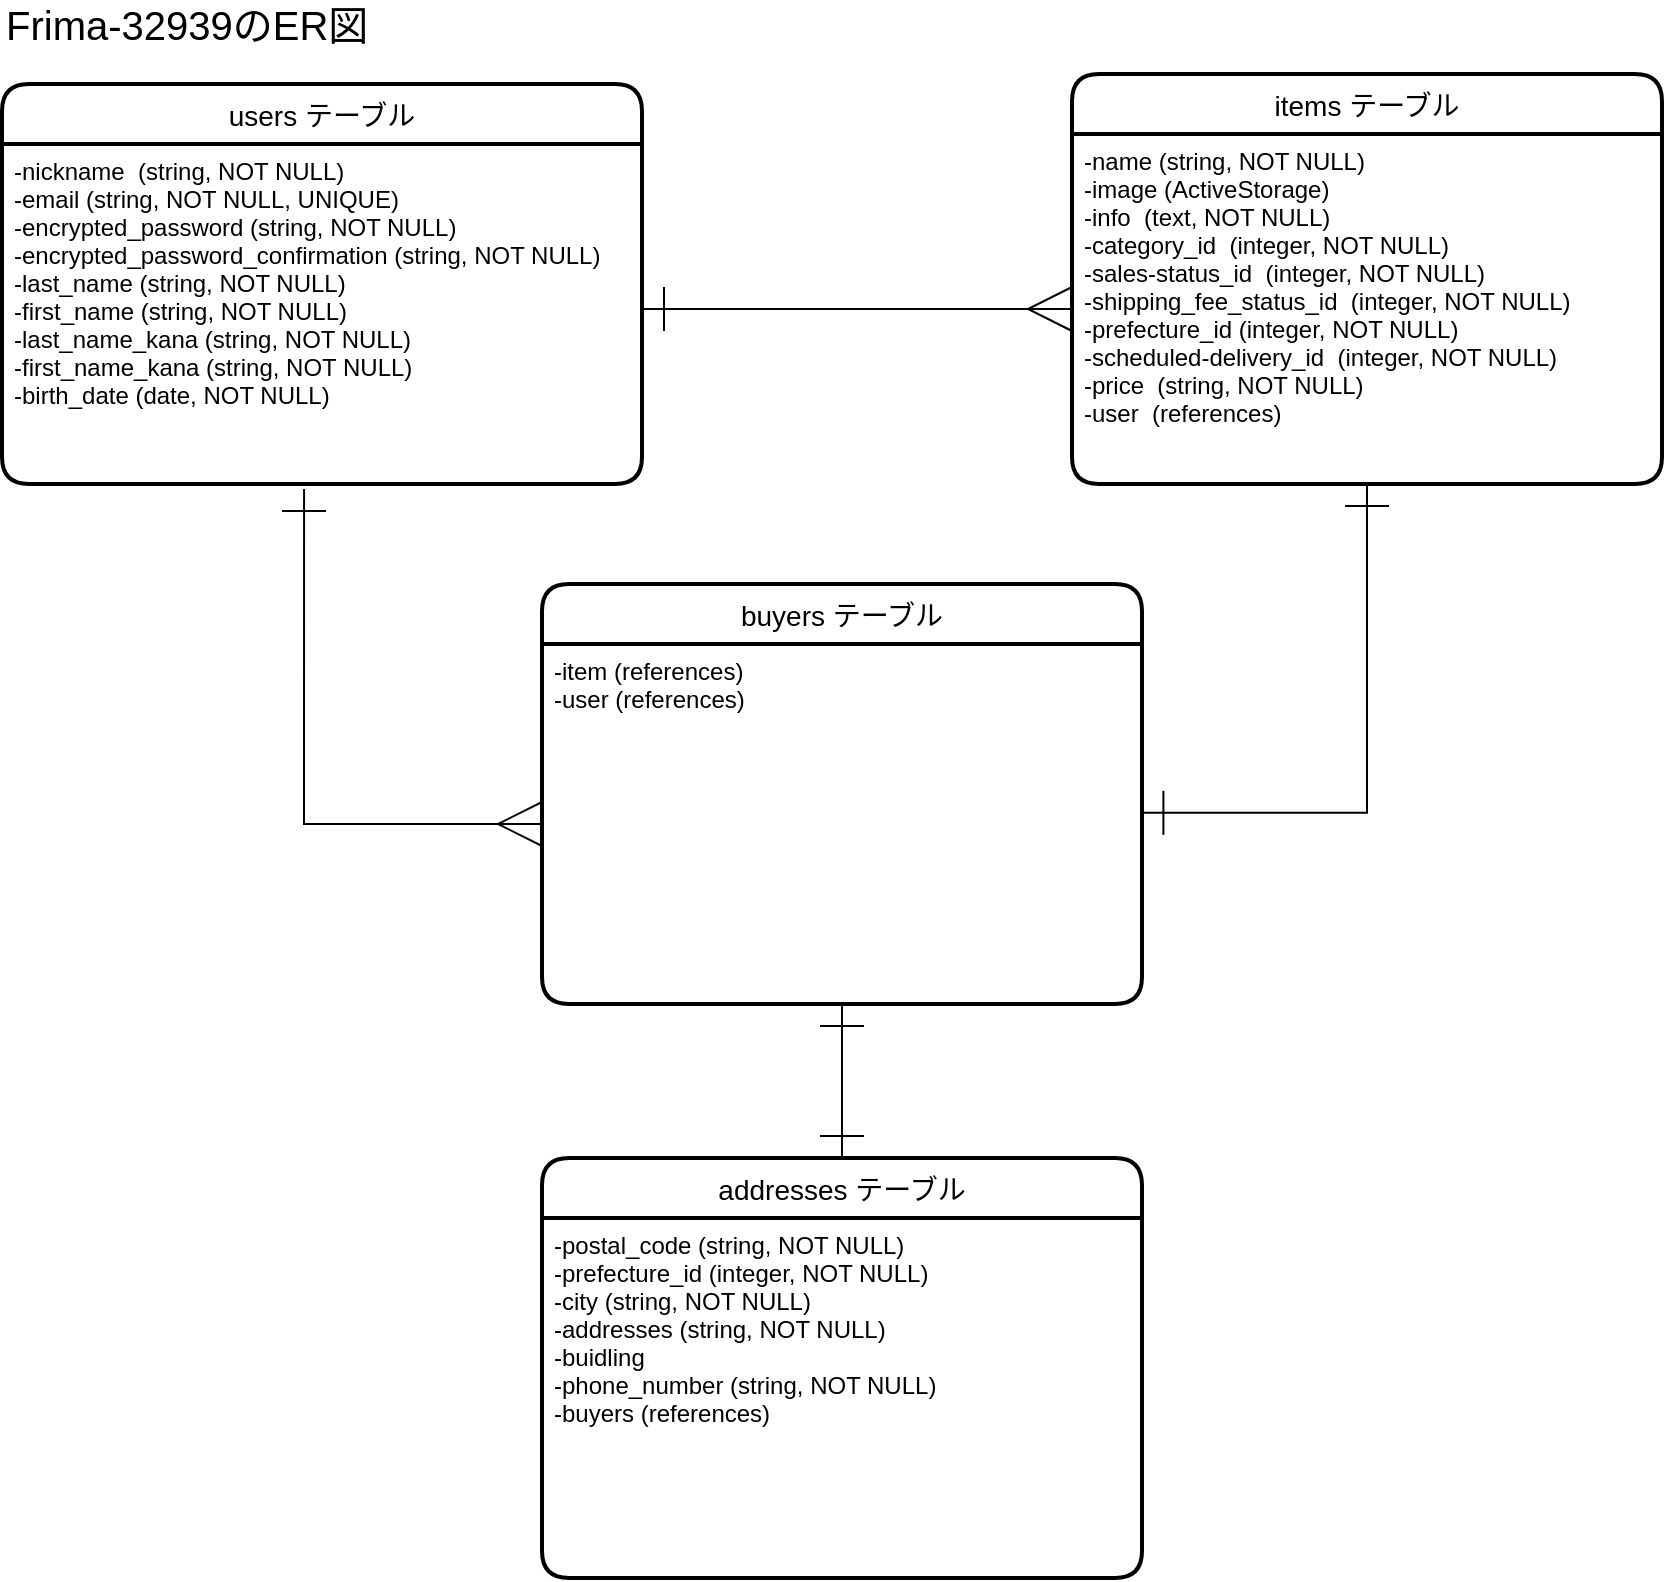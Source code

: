 <mxfile>
    <diagram id="cXVRWl-kXxfI3ZkaP6SK" name="ページ1">
        <mxGraphModel dx="476" dy="323" grid="1" gridSize="10" guides="1" tooltips="1" connect="1" arrows="1" fold="1" page="1" pageScale="1" pageWidth="1169" pageHeight="827" math="0" shadow="0">
            <root>
                <mxCell id="0"/>
                <mxCell id="1" parent="0"/>
                <mxCell id="2" value="users テーブル" style="swimlane;childLayout=stackLayout;horizontal=1;startSize=30;horizontalStack=0;rounded=1;fontSize=14;fontStyle=0;strokeWidth=2;resizeParent=0;resizeLast=1;shadow=0;dashed=0;align=center;" parent="1" vertex="1">
                    <mxGeometry x="50" y="80" width="320" height="200" as="geometry"/>
                </mxCell>
                <mxCell id="3" value="-nickname  (string, NOT NULL)&#10;-email (string, NOT NULL, UNIQUE)&#10;-encrypted_password (string, NOT NULL)&#10;-encrypted_password_confirmation (string, NOT NULL)&#10;-last_name (string, NOT NULL)&#10;-first_name (string, NOT NULL)&#10;-last_name_kana (string, NOT NULL)&#10;-first_name_kana (string, NOT NULL)&#10;-birth_date (date, NOT NULL)" style="align=left;strokeColor=none;fillColor=none;spacingLeft=4;fontSize=12;verticalAlign=top;resizable=0;rotatable=0;part=1;" parent="2" vertex="1">
                    <mxGeometry y="30" width="320" height="170" as="geometry"/>
                </mxCell>
                <mxCell id="5" value="&lt;font style=&quot;font-size: 20px&quot;&gt;Frima-32939のER図&lt;/font&gt;" style="text;html=1;strokeColor=none;fillColor=none;align=left;verticalAlign=middle;whiteSpace=wrap;rounded=0;" parent="1" vertex="1">
                    <mxGeometry x="50" y="40" width="250" height="20" as="geometry"/>
                </mxCell>
                <mxCell id="6" value="items テーブル" style="swimlane;childLayout=stackLayout;horizontal=1;startSize=30;horizontalStack=0;rounded=1;fontSize=14;fontStyle=0;strokeWidth=2;resizeParent=0;resizeLast=1;shadow=0;dashed=0;align=center;" parent="1" vertex="1">
                    <mxGeometry x="585" y="75" width="295" height="205" as="geometry"/>
                </mxCell>
                <mxCell id="7" value="-name (string, NOT NULL)&#10;-image (ActiveStorage)&#10;-info  (text, NOT NULL)&#10;-category_id  (integer, NOT NULL)&#10;-sales-status_id  (integer, NOT NULL)&#10;-shipping_fee_status_id  (integer, NOT NULL)&#10;-prefecture_id (integer, NOT NULL)&#10;-scheduled-delivery_id  (integer, NOT NULL)&#10;-price  (string, NOT NULL)&#10;-user  (references)" style="align=left;strokeColor=none;fillColor=none;spacingLeft=4;fontSize=12;verticalAlign=top;resizable=0;rotatable=0;part=1;fontStyle=0" parent="6" vertex="1">
                    <mxGeometry y="30" width="295" height="175" as="geometry"/>
                </mxCell>
                <mxCell id="14" style="edgeStyle=orthogonalEdgeStyle;rounded=0;orthogonalLoop=1;jettySize=auto;html=1;startArrow=ERone;startFill=0;startSize=20;endArrow=ERone;endFill=0;endSize=20;strokeWidth=1;entryX=0.5;entryY=1;entryDx=0;entryDy=0;exitX=0.999;exitY=0.469;exitDx=0;exitDy=0;exitPerimeter=0;" parent="1" source="9" target="7" edge="1">
                    <mxGeometry relative="1" as="geometry">
                        <mxPoint x="710" y="250" as="targetPoint"/>
                    </mxGeometry>
                </mxCell>
                <mxCell id="8" value="buyers テーブル" style="swimlane;childLayout=stackLayout;horizontal=1;startSize=30;horizontalStack=0;rounded=1;fontSize=14;fontStyle=0;strokeWidth=2;resizeParent=0;resizeLast=1;shadow=0;dashed=0;align=center;" parent="1" vertex="1">
                    <mxGeometry x="320" y="330" width="300" height="210" as="geometry"/>
                </mxCell>
                <mxCell id="9" value="-item (references)&#10;-user (references)" style="align=left;strokeColor=none;fillColor=none;spacingLeft=4;fontSize=12;verticalAlign=top;resizable=0;rotatable=0;part=1;" parent="8" vertex="1">
                    <mxGeometry y="30" width="300" height="180" as="geometry"/>
                </mxCell>
                <mxCell id="26" style="edgeStyle=orthogonalEdgeStyle;rounded=0;orthogonalLoop=1;jettySize=auto;html=1;entryX=0;entryY=0.5;entryDx=0;entryDy=0;startArrow=ERone;startFill=0;startSize=20;endArrow=ERmany;endFill=0;endSize=20;" edge="1" parent="1" source="3" target="7">
                    <mxGeometry relative="1" as="geometry">
                        <Array as="points">
                            <mxPoint x="473" y="193"/>
                        </Array>
                    </mxGeometry>
                </mxCell>
                <mxCell id="28" style="edgeStyle=orthogonalEdgeStyle;rounded=0;orthogonalLoop=1;jettySize=auto;html=1;startArrow=ERmany;startFill=0;startSize=20;endArrow=ERone;endFill=0;endSize=20;entryX=0.472;entryY=1.015;entryDx=0;entryDy=0;entryPerimeter=0;exitX=0;exitY=0.5;exitDx=0;exitDy=0;" edge="1" parent="1" source="9" target="3">
                    <mxGeometry relative="1" as="geometry">
                        <mxPoint x="170" y="290" as="targetPoint"/>
                        <mxPoint x="270" y="460" as="sourcePoint"/>
                    </mxGeometry>
                </mxCell>
                <mxCell id="29" value="addresses テーブル" style="swimlane;childLayout=stackLayout;horizontal=1;startSize=30;horizontalStack=0;rounded=1;fontSize=14;fontStyle=0;strokeWidth=2;resizeParent=0;resizeLast=1;shadow=0;dashed=0;align=center;" vertex="1" parent="1">
                    <mxGeometry x="320" y="617" width="300" height="210" as="geometry"/>
                </mxCell>
                <mxCell id="30" value="-postal_code (string, NOT NULL)&#10;-prefecture_id (integer, NOT NULL)&#10;-city (string, NOT NULL)&#10;-addresses (string, NOT NULL)&#10;-buidling&#10;-phone_number (string, NOT NULL)&#10;-buyers (references)" style="align=left;strokeColor=none;fillColor=none;spacingLeft=4;fontSize=12;verticalAlign=top;resizable=0;rotatable=0;part=1;" vertex="1" parent="29">
                    <mxGeometry y="30" width="300" height="180" as="geometry"/>
                </mxCell>
                <mxCell id="31" style="edgeStyle=orthogonalEdgeStyle;rounded=0;orthogonalLoop=1;jettySize=auto;html=1;entryX=0.5;entryY=1;entryDx=0;entryDy=0;startArrow=ERone;startFill=0;startSize=20;endArrow=ERone;endFill=0;endSize=20;exitX=0.5;exitY=0;exitDx=0;exitDy=0;" edge="1" parent="1" source="29" target="8">
                    <mxGeometry relative="1" as="geometry"/>
                </mxCell>
            </root>
        </mxGraphModel>
    </diagram>
</mxfile>